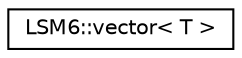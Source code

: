 digraph "Graphical Class Hierarchy"
{
  edge [fontname="Helvetica",fontsize="10",labelfontname="Helvetica",labelfontsize="10"];
  node [fontname="Helvetica",fontsize="10",shape=record];
  rankdir="LR";
  Node1 [label="LSM6::vector\< T \>",height=0.2,width=0.4,color="black", fillcolor="white", style="filled",URL="$structLSM6_1_1vector.html"];
}
